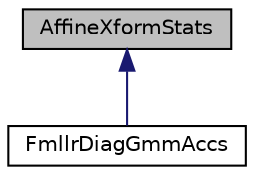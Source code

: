 digraph "AffineXformStats"
{
  edge [fontname="Helvetica",fontsize="10",labelfontname="Helvetica",labelfontsize="10"];
  node [fontname="Helvetica",fontsize="10",shape=record];
  Node0 [label="AffineXformStats",height=0.2,width=0.4,color="black", fillcolor="grey75", style="filled", fontcolor="black"];
  Node0 -> Node1 [dir="back",color="midnightblue",fontsize="10",style="solid",fontname="Helvetica"];
  Node1 [label="FmllrDiagGmmAccs",height=0.2,width=0.4,color="black", fillcolor="white", style="filled",URL="$classkaldi_1_1FmllrDiagGmmAccs.html",tooltip="This does not work with multiple feature transforms. "];
}
